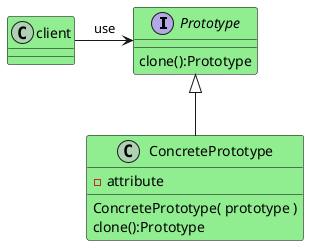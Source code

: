 @startuml Prototype structure
skinparam class {
BackgroundColor lightGreen
BorderColor black
}

interface Prototype{
    clone():Prototype
}

class ConcretePrototype{
    - attribute
    ConcretePrototype( prototype )
    clone():Prototype
}

Prototype <|-- ConcretePrototype
client -> Prototype :use

@enduml